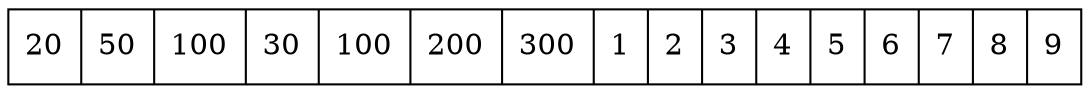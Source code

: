 digraph G{ node [shape = record ];
 rankdir=LR;X[label="{ 20|50|100|30|100|200|300|1|2|3|4|5|6|7|8|9}"]}
